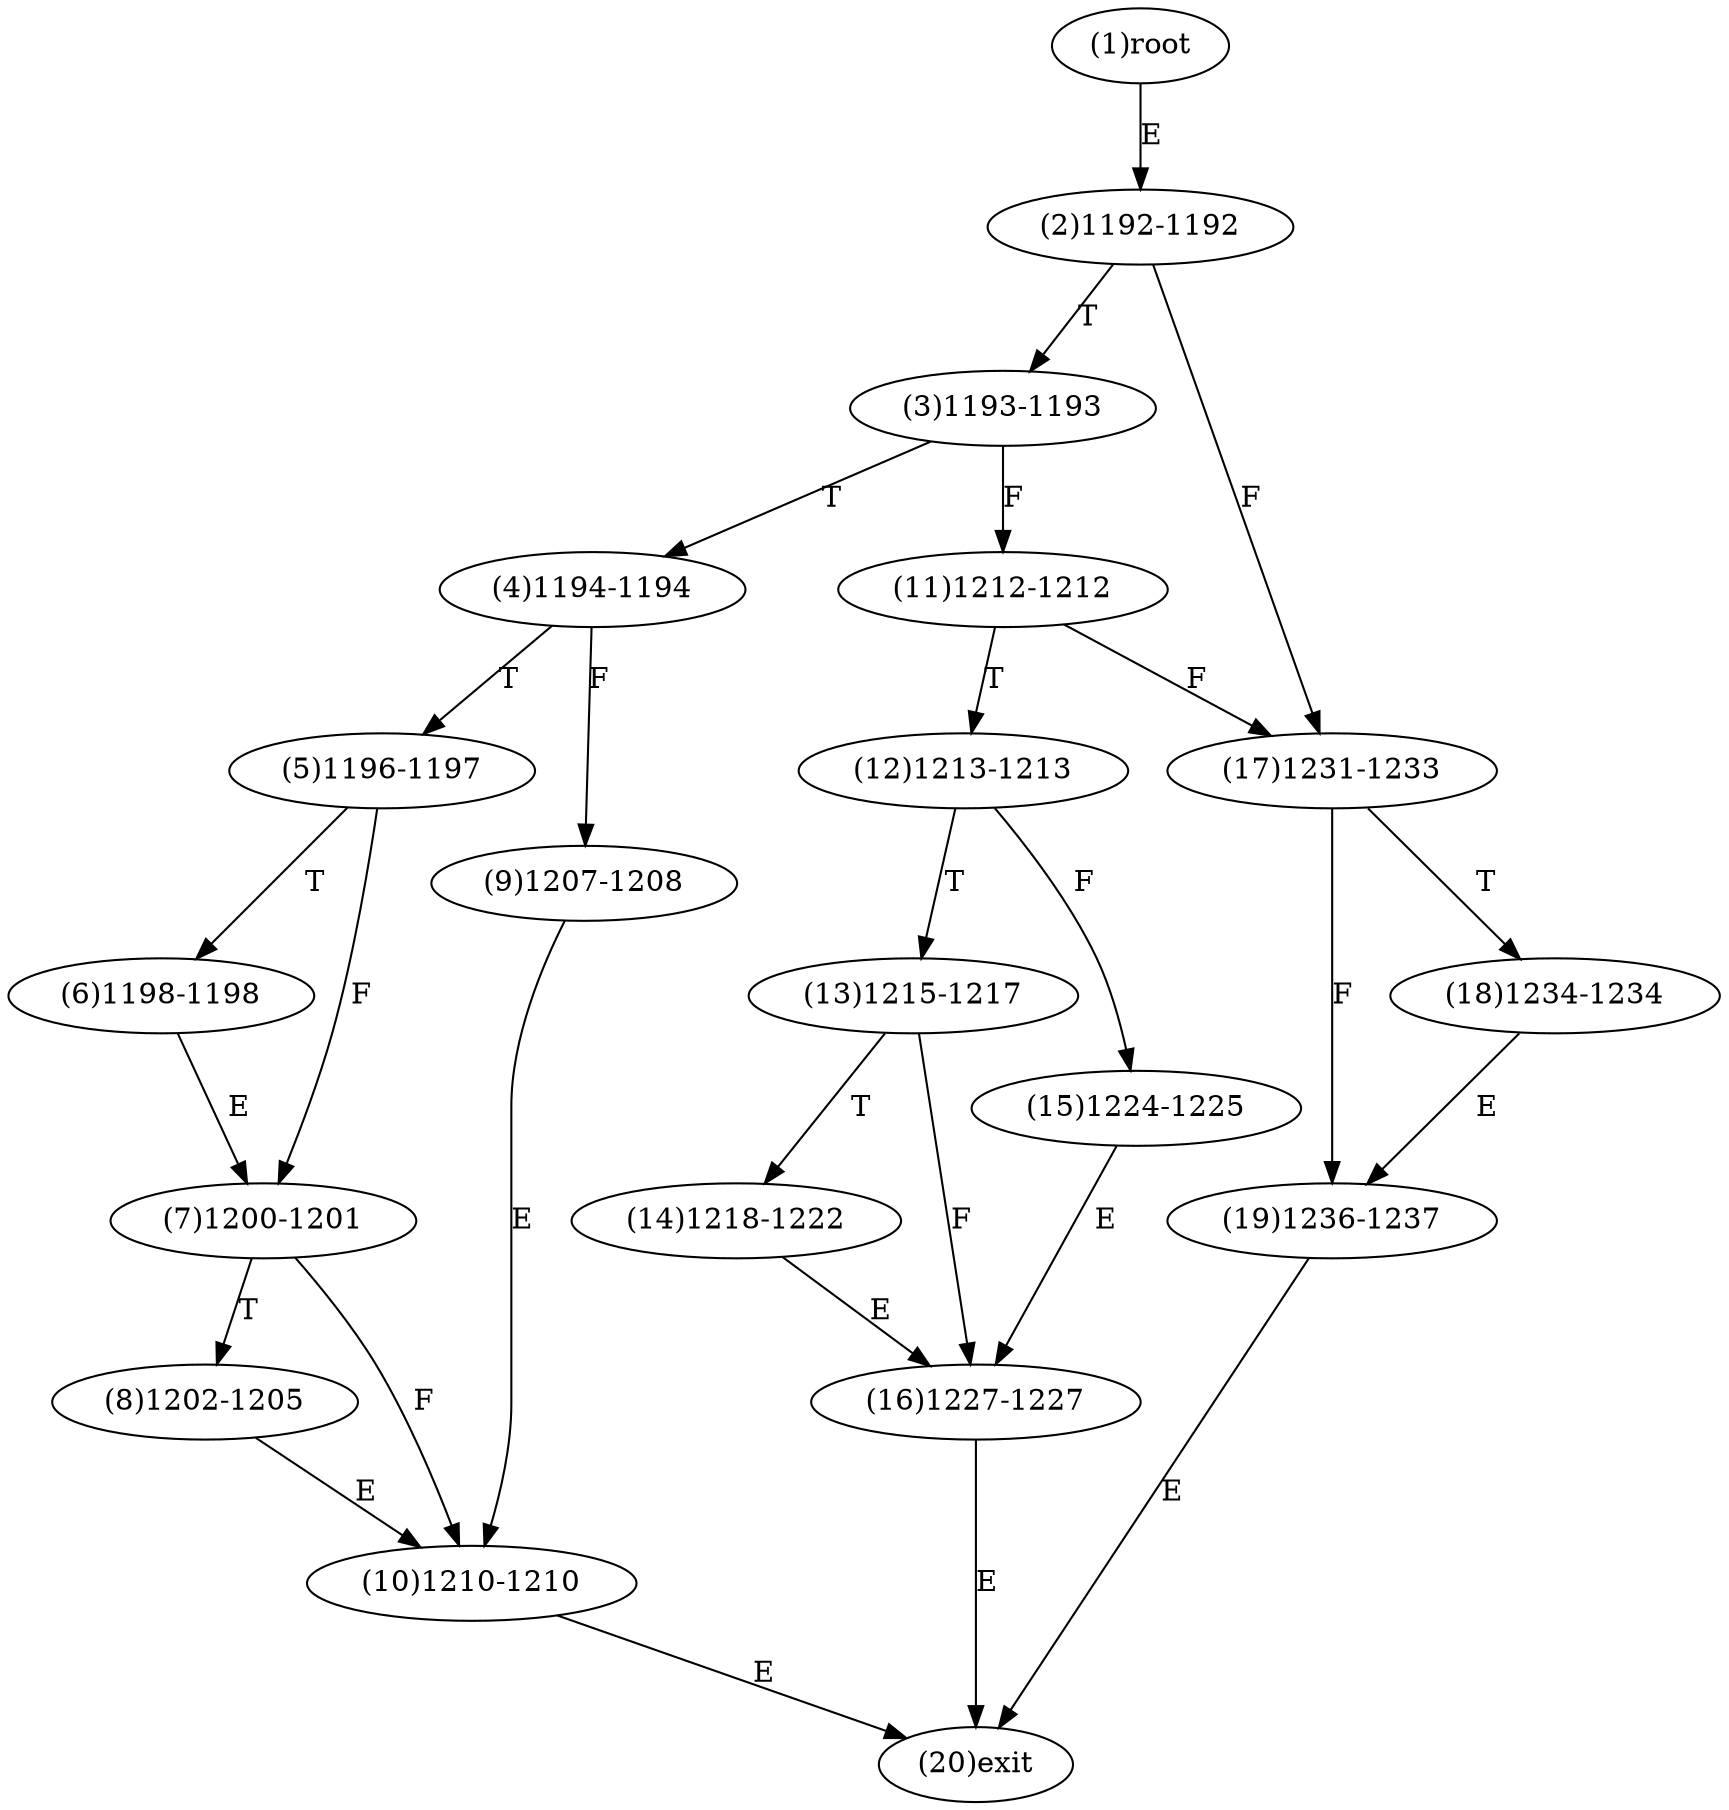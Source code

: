 digraph "" { 
1[ label="(1)root"];
2[ label="(2)1192-1192"];
3[ label="(3)1193-1193"];
4[ label="(4)1194-1194"];
5[ label="(5)1196-1197"];
6[ label="(6)1198-1198"];
7[ label="(7)1200-1201"];
8[ label="(8)1202-1205"];
9[ label="(9)1207-1208"];
10[ label="(10)1210-1210"];
11[ label="(11)1212-1212"];
12[ label="(12)1213-1213"];
13[ label="(13)1215-1217"];
14[ label="(14)1218-1222"];
15[ label="(15)1224-1225"];
17[ label="(17)1231-1233"];
16[ label="(16)1227-1227"];
19[ label="(19)1236-1237"];
18[ label="(18)1234-1234"];
20[ label="(20)exit"];
1->2[ label="E"];
2->17[ label="F"];
2->3[ label="T"];
3->11[ label="F"];
3->4[ label="T"];
4->9[ label="F"];
4->5[ label="T"];
5->7[ label="F"];
5->6[ label="T"];
6->7[ label="E"];
7->10[ label="F"];
7->8[ label="T"];
8->10[ label="E"];
9->10[ label="E"];
10->20[ label="E"];
11->17[ label="F"];
11->12[ label="T"];
12->15[ label="F"];
12->13[ label="T"];
13->16[ label="F"];
13->14[ label="T"];
14->16[ label="E"];
15->16[ label="E"];
16->20[ label="E"];
17->19[ label="F"];
17->18[ label="T"];
18->19[ label="E"];
19->20[ label="E"];
}